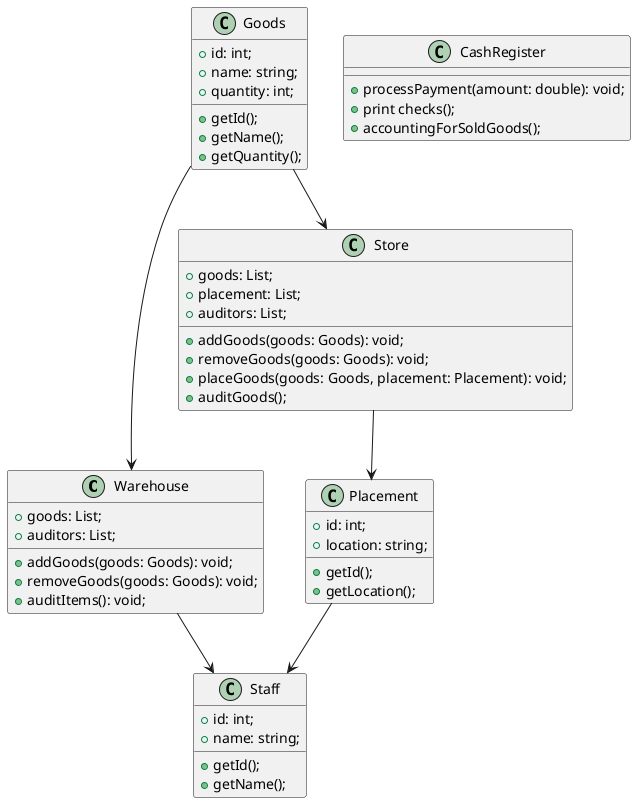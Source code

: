 # Модель системы учета товаров супермаркета

@startuml

class Warehouse {
  +goods: List;
  +auditors: List;
  +addGoods(goods: Goods): void;
  +removeGoods(goods: Goods): void;
  +auditItems(): void;
  }

class Goods {
  +id: int;
  +name: string;
  +quantity: int;

  +getId();
  +getName();
  +getQuantity();
  }

class Staff {

  +id: int;
  +name: string;

  +getId();
  +getName();
  }

class Store {

  +goods: List;
  +placement: List;
  +auditors: List;

  +addGoods(goods: Goods): void;
  +removeGoods(goods: Goods): void;
  +placeGoods(goods: Goods, placement: Placement): void;
  +auditGoods();
  }

class Placement {

  +id: int;
  +location: string;

  +getId();
  +getLocation();
  }

class CashRegister {

  +processPayment(amount: double): void; 
  
  +print checks();
  +accountingForSoldGoods();
  }

Goods --> Warehouse
Warehouse --> Staff
Goods --> Store
Store --> Placement
Placement --> Staff

@enduml
